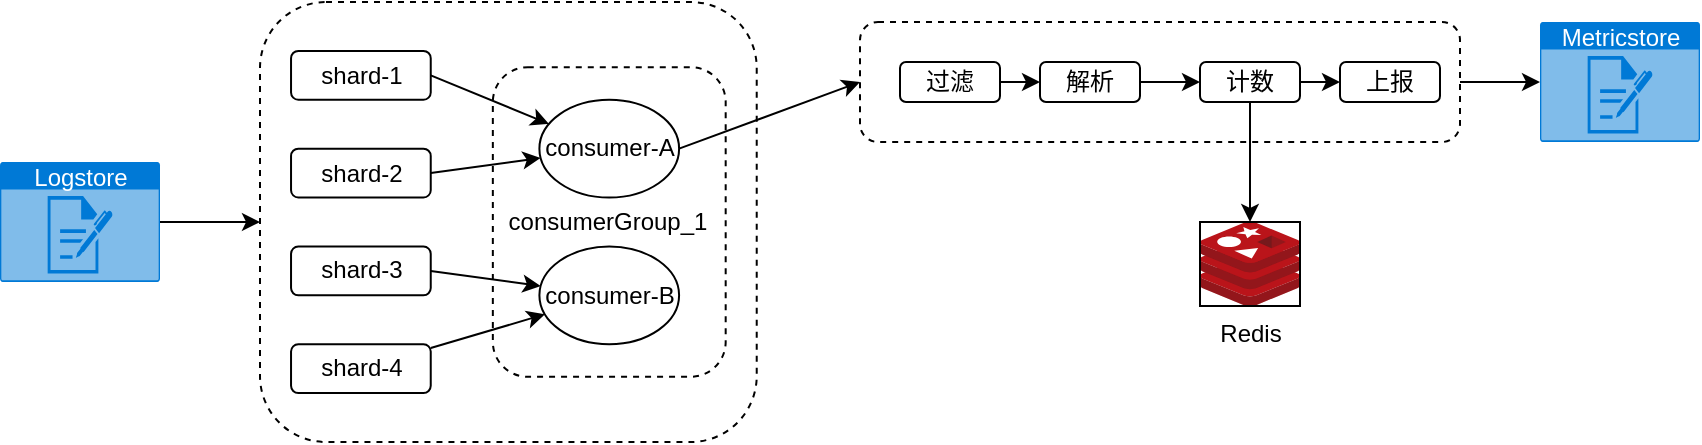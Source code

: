 <mxfile version="15.8.9" type="github">
  <diagram id="LzaQhwTsL_8u_cshs1Yc" name="Page-1">
    <mxGraphModel dx="1298" dy="834" grid="1" gridSize="10" guides="1" tooltips="1" connect="1" arrows="1" fold="1" page="1" pageScale="1" pageWidth="827" pageHeight="1169" math="0" shadow="0">
      <root>
        <mxCell id="0" />
        <mxCell id="1" parent="0" />
        <mxCell id="JV97ico5GcmU_C5N4X0Z-2" value="Redis" style="sketch=0;aspect=fixed;html=1;points=[];align=center;image;fontSize=12;image=img/lib/mscae/Cache_Redis_Product.svg;imageBorder=default;" parent="1" vertex="1">
          <mxGeometry x="610" y="270" width="50" height="42" as="geometry" />
        </mxCell>
        <mxCell id="vikXA1dbumOzFCEFR3E6-9" style="edgeStyle=none;orthogonalLoop=1;jettySize=auto;html=1;elbow=vertical;" edge="1" parent="1" source="JV97ico5GcmU_C5N4X0Z-4" target="JV97ico5GcmU_C5N4X0Z-5">
          <mxGeometry relative="1" as="geometry" />
        </mxCell>
        <mxCell id="JV97ico5GcmU_C5N4X0Z-4" value="Logstore" style="html=1;strokeColor=none;fillColor=#0079D6;labelPosition=center;verticalLabelPosition=middle;verticalAlign=top;align=center;fontSize=12;outlineConnect=0;spacingTop=-6;fontColor=#FFFFFF;sketch=0;shape=mxgraph.sitemap.log;" parent="1" vertex="1">
          <mxGeometry x="10" y="240" width="80" height="60" as="geometry" />
        </mxCell>
        <mxCell id="vikXA1dbumOzFCEFR3E6-10" value="Metricstore" style="html=1;strokeColor=none;fillColor=#0079D6;labelPosition=center;verticalLabelPosition=middle;verticalAlign=top;align=center;fontSize=12;outlineConnect=0;spacingTop=-6;fontColor=#FFFFFF;sketch=0;shape=mxgraph.sitemap.log;" vertex="1" parent="1">
          <mxGeometry x="780" y="170" width="80" height="60" as="geometry" />
        </mxCell>
        <mxCell id="vikXA1dbumOzFCEFR3E6-16" style="edgeStyle=none;orthogonalLoop=1;jettySize=auto;html=1;exitX=1;exitY=0.5;exitDx=0;exitDy=0;elbow=vertical;" edge="1" parent="1" source="vikXA1dbumOzFCEFR3E6-14" target="vikXA1dbumOzFCEFR3E6-10">
          <mxGeometry relative="1" as="geometry" />
        </mxCell>
        <mxCell id="vikXA1dbumOzFCEFR3E6-14" value="" style="rounded=1;whiteSpace=wrap;html=1;dashed=1;strokeColor=default;" vertex="1" parent="1">
          <mxGeometry x="440" y="170" width="300" height="60" as="geometry" />
        </mxCell>
        <mxCell id="vikXA1dbumOzFCEFR3E6-15" value="" style="group" vertex="1" connectable="0" parent="1">
          <mxGeometry x="140" y="160" width="260" height="220" as="geometry" />
        </mxCell>
        <mxCell id="JV97ico5GcmU_C5N4X0Z-5" value="" style="rounded=1;whiteSpace=wrap;html=1;dashed=1;" parent="vikXA1dbumOzFCEFR3E6-15" vertex="1">
          <mxGeometry width="248.358" height="220" as="geometry" />
        </mxCell>
        <mxCell id="vikXA1dbumOzFCEFR3E6-2" value="consumerGroup_1" style="rounded=1;whiteSpace=wrap;html=1;dashed=1;strokeColor=default;" vertex="1" parent="vikXA1dbumOzFCEFR3E6-15">
          <mxGeometry x="116.418" y="32.593" width="116.418" height="154.815" as="geometry" />
        </mxCell>
        <mxCell id="JV97ico5GcmU_C5N4X0Z-9" value="shard-1" style="rounded=1;whiteSpace=wrap;html=1;" parent="vikXA1dbumOzFCEFR3E6-15" vertex="1">
          <mxGeometry x="15.522" y="24.444" width="69.851" height="24.444" as="geometry" />
        </mxCell>
        <mxCell id="JV97ico5GcmU_C5N4X0Z-10" value="shard-2" style="rounded=1;whiteSpace=wrap;html=1;" parent="vikXA1dbumOzFCEFR3E6-15" vertex="1">
          <mxGeometry x="15.522" y="73.333" width="69.851" height="24.444" as="geometry" />
        </mxCell>
        <mxCell id="JV97ico5GcmU_C5N4X0Z-11" value="shard-3" style="rounded=1;whiteSpace=wrap;html=1;" parent="vikXA1dbumOzFCEFR3E6-15" vertex="1">
          <mxGeometry x="15.522" y="122.222" width="69.851" height="24.444" as="geometry" />
        </mxCell>
        <mxCell id="JV97ico5GcmU_C5N4X0Z-12" value="shard-4" style="rounded=1;whiteSpace=wrap;html=1;" parent="vikXA1dbumOzFCEFR3E6-15" vertex="1">
          <mxGeometry x="15.522" y="171.111" width="69.851" height="24.444" as="geometry" />
        </mxCell>
        <mxCell id="JV97ico5GcmU_C5N4X0Z-6" value="consumer-A" style="ellipse;whiteSpace=wrap;html=1;" parent="vikXA1dbumOzFCEFR3E6-15" vertex="1">
          <mxGeometry x="139.701" y="48.889" width="69.851" height="48.889" as="geometry" />
        </mxCell>
        <mxCell id="vikXA1dbumOzFCEFR3E6-3" style="orthogonalLoop=1;jettySize=auto;html=1;exitX=1;exitY=0.5;exitDx=0;exitDy=0;elbow=vertical;" edge="1" parent="vikXA1dbumOzFCEFR3E6-15" source="JV97ico5GcmU_C5N4X0Z-9" target="JV97ico5GcmU_C5N4X0Z-6">
          <mxGeometry relative="1" as="geometry" />
        </mxCell>
        <mxCell id="vikXA1dbumOzFCEFR3E6-4" style="orthogonalLoop=1;jettySize=auto;html=1;exitX=1;exitY=0.5;exitDx=0;exitDy=0;" edge="1" parent="vikXA1dbumOzFCEFR3E6-15" source="JV97ico5GcmU_C5N4X0Z-10" target="JV97ico5GcmU_C5N4X0Z-6">
          <mxGeometry relative="1" as="geometry" />
        </mxCell>
        <mxCell id="JV97ico5GcmU_C5N4X0Z-7" value="consumer-B" style="ellipse;whiteSpace=wrap;html=1;" parent="vikXA1dbumOzFCEFR3E6-15" vertex="1">
          <mxGeometry x="139.701" y="122.222" width="69.851" height="48.889" as="geometry" />
        </mxCell>
        <mxCell id="vikXA1dbumOzFCEFR3E6-5" style="orthogonalLoop=1;jettySize=auto;html=1;exitX=1;exitY=0.5;exitDx=0;exitDy=0;" edge="1" parent="vikXA1dbumOzFCEFR3E6-15" source="JV97ico5GcmU_C5N4X0Z-11" target="JV97ico5GcmU_C5N4X0Z-7">
          <mxGeometry relative="1" as="geometry" />
        </mxCell>
        <mxCell id="vikXA1dbumOzFCEFR3E6-6" style="orthogonalLoop=1;jettySize=auto;html=1;" edge="1" parent="vikXA1dbumOzFCEFR3E6-15" source="JV97ico5GcmU_C5N4X0Z-12" target="JV97ico5GcmU_C5N4X0Z-7">
          <mxGeometry relative="1" as="geometry" />
        </mxCell>
        <mxCell id="vikXA1dbumOzFCEFR3E6-17" style="edgeStyle=none;orthogonalLoop=1;jettySize=auto;html=1;exitX=1;exitY=0.5;exitDx=0;exitDy=0;elbow=vertical;entryX=0;entryY=0.5;entryDx=0;entryDy=0;" edge="1" parent="1" source="JV97ico5GcmU_C5N4X0Z-6" target="vikXA1dbumOzFCEFR3E6-14">
          <mxGeometry relative="1" as="geometry" />
        </mxCell>
        <mxCell id="vikXA1dbumOzFCEFR3E6-25" style="edgeStyle=none;orthogonalLoop=1;jettySize=auto;html=1;exitX=1;exitY=0.5;exitDx=0;exitDy=0;entryX=0;entryY=0.5;entryDx=0;entryDy=0;startArrow=none;startFill=0;elbow=vertical;" edge="1" parent="1" source="vikXA1dbumOzFCEFR3E6-19" target="vikXA1dbumOzFCEFR3E6-22">
          <mxGeometry relative="1" as="geometry" />
        </mxCell>
        <mxCell id="vikXA1dbumOzFCEFR3E6-19" value="过滤" style="rounded=1;whiteSpace=wrap;html=1;strokeColor=default;" vertex="1" parent="1">
          <mxGeometry x="460" y="190" width="50" height="20" as="geometry" />
        </mxCell>
        <mxCell id="vikXA1dbumOzFCEFR3E6-30" style="edgeStyle=none;orthogonalLoop=1;jettySize=auto;html=1;exitX=1;exitY=0.5;exitDx=0;exitDy=0;startArrow=none;startFill=0;elbow=vertical;" edge="1" parent="1" source="vikXA1dbumOzFCEFR3E6-22" target="vikXA1dbumOzFCEFR3E6-26">
          <mxGeometry relative="1" as="geometry" />
        </mxCell>
        <mxCell id="vikXA1dbumOzFCEFR3E6-22" value="解析" style="rounded=1;whiteSpace=wrap;html=1;strokeColor=default;" vertex="1" parent="1">
          <mxGeometry x="530" y="190" width="50" height="20" as="geometry" />
        </mxCell>
        <mxCell id="vikXA1dbumOzFCEFR3E6-28" value="" style="edgeStyle=none;orthogonalLoop=1;jettySize=auto;html=1;startArrow=none;startFill=0;elbow=vertical;" edge="1" parent="1" source="vikXA1dbumOzFCEFR3E6-26" target="JV97ico5GcmU_C5N4X0Z-2">
          <mxGeometry relative="1" as="geometry" />
        </mxCell>
        <mxCell id="vikXA1dbumOzFCEFR3E6-32" style="edgeStyle=none;orthogonalLoop=1;jettySize=auto;html=1;exitX=1;exitY=0.5;exitDx=0;exitDy=0;startArrow=none;startFill=0;elbow=vertical;" edge="1" parent="1" source="vikXA1dbumOzFCEFR3E6-26" target="vikXA1dbumOzFCEFR3E6-31">
          <mxGeometry relative="1" as="geometry" />
        </mxCell>
        <mxCell id="vikXA1dbumOzFCEFR3E6-26" value="计数" style="rounded=1;whiteSpace=wrap;html=1;strokeColor=default;" vertex="1" parent="1">
          <mxGeometry x="610" y="190" width="50" height="20" as="geometry" />
        </mxCell>
        <mxCell id="vikXA1dbumOzFCEFR3E6-31" value="上报" style="rounded=1;whiteSpace=wrap;html=1;strokeColor=default;" vertex="1" parent="1">
          <mxGeometry x="680" y="190" width="50" height="20" as="geometry" />
        </mxCell>
      </root>
    </mxGraphModel>
  </diagram>
</mxfile>
